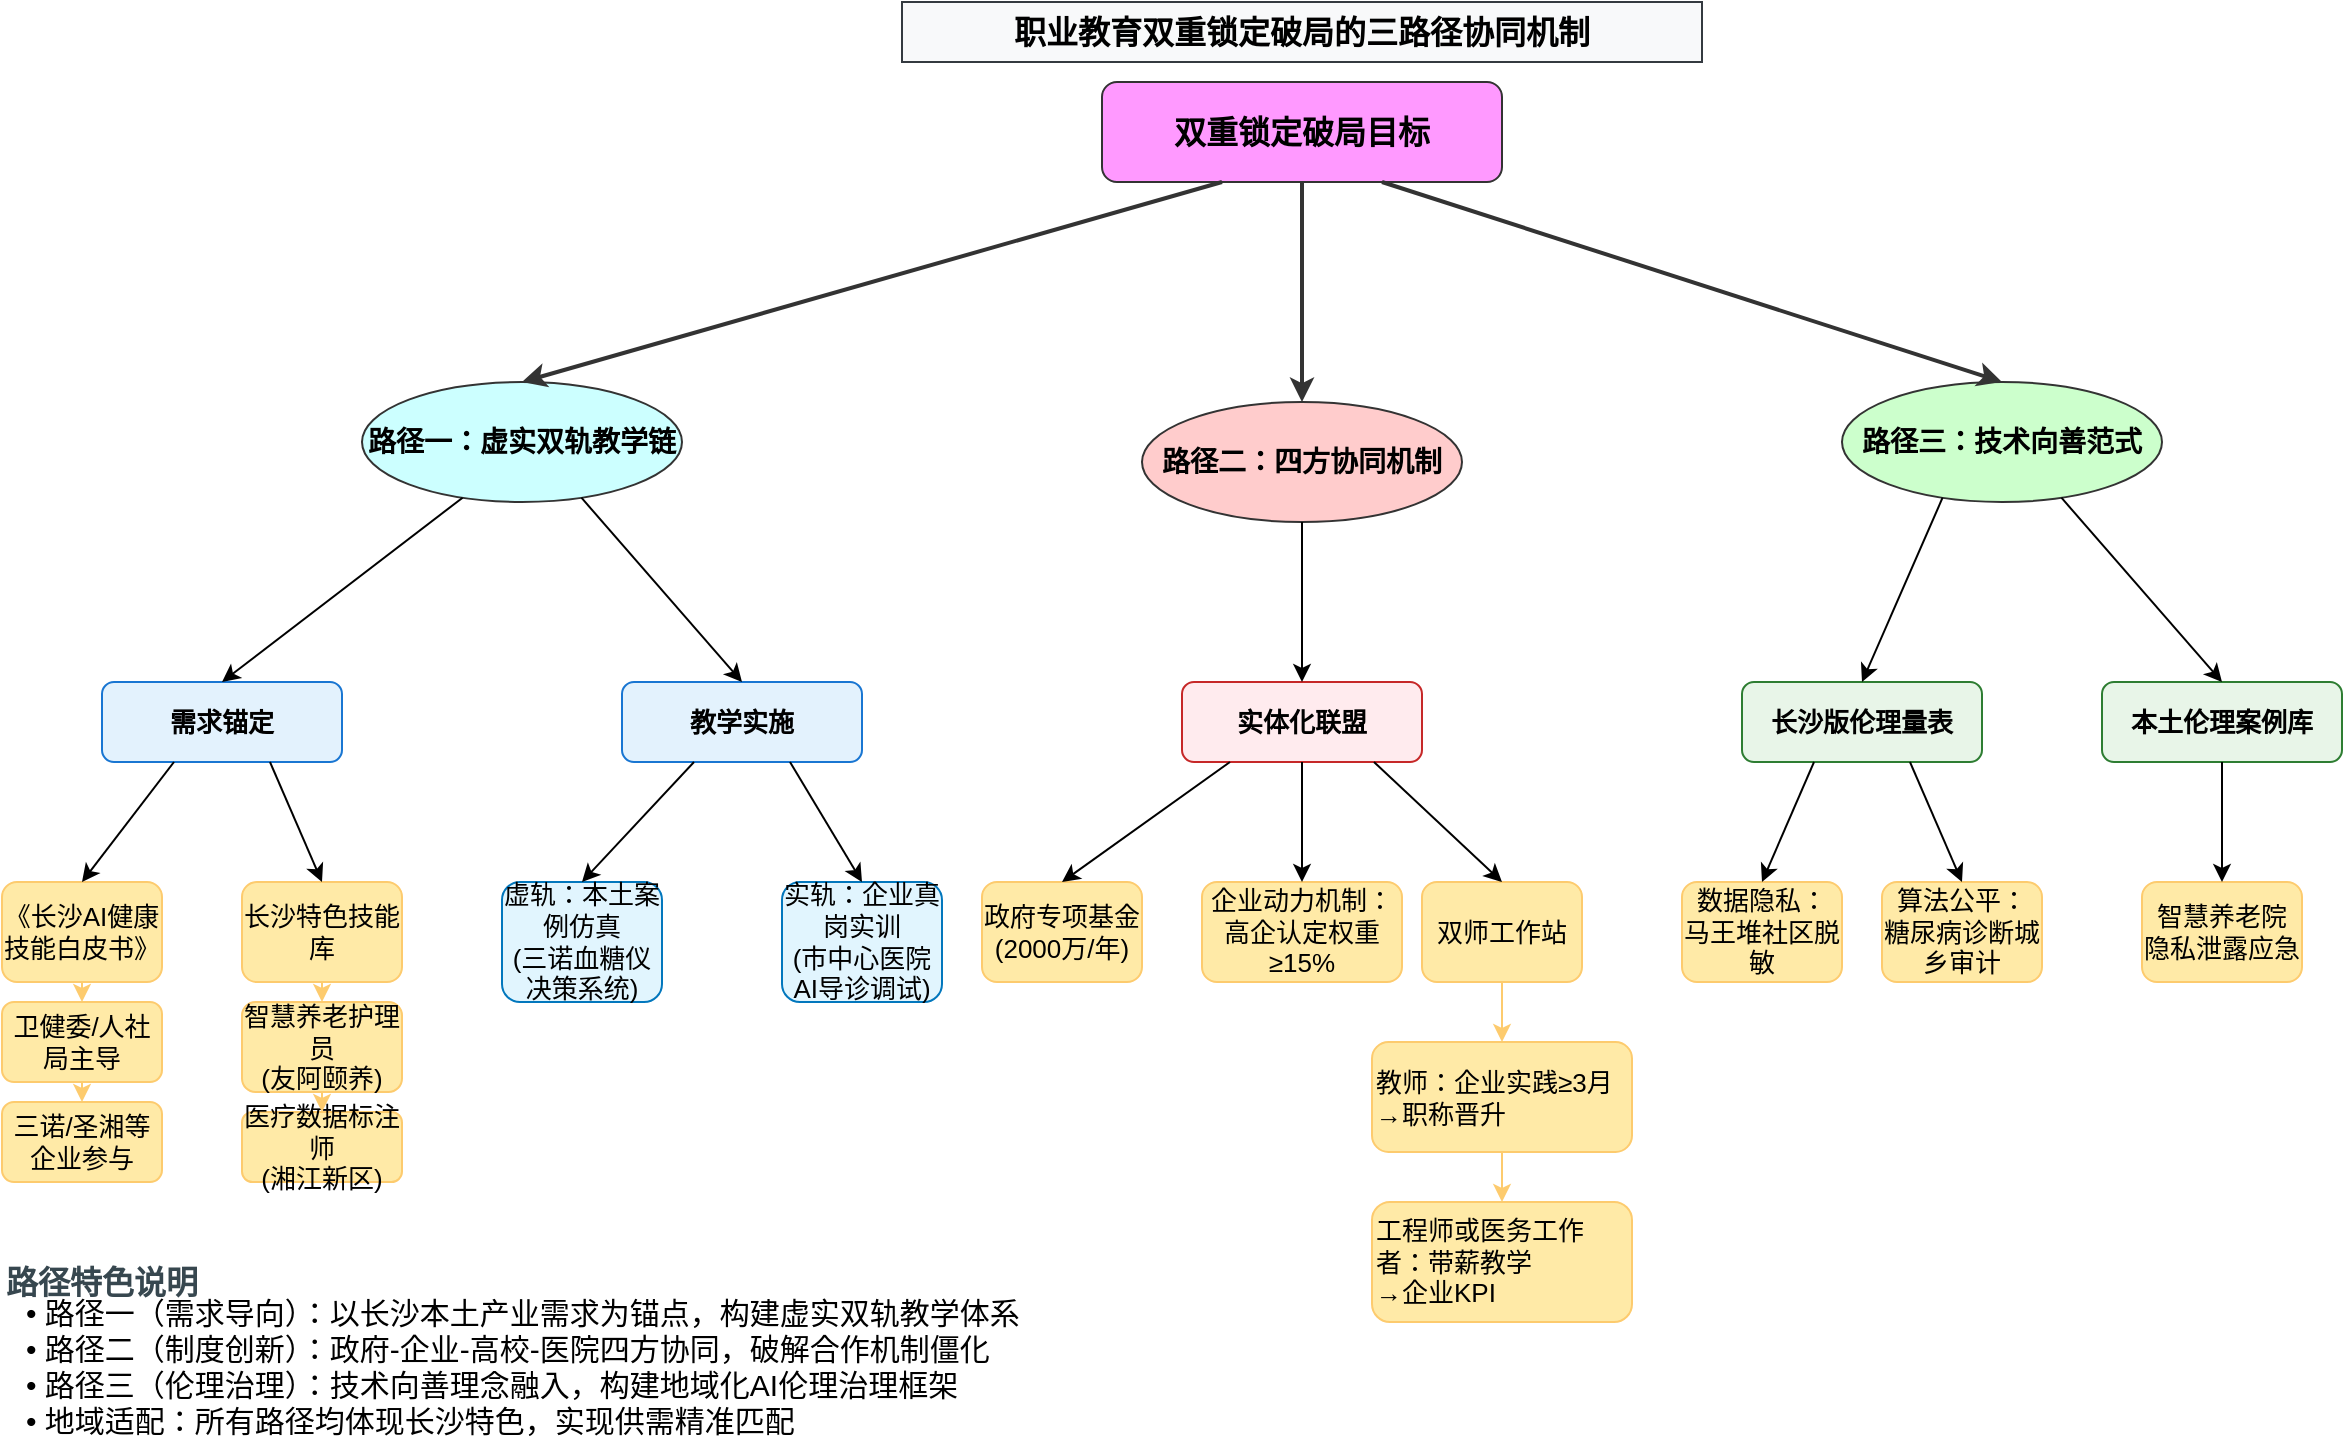 <mxfile version="28.0.7">
  <diagram name="双重锁定破局路径" id="breakout-paths">
    <mxGraphModel dx="1420" dy="743" grid="1" gridSize="10" guides="1" tooltips="1" connect="1" arrows="1" fold="1" page="1" pageScale="1" pageWidth="1600" pageHeight="1200" math="0" shadow="0">
      <root>
        <mxCell id="0" />
        <mxCell id="1" parent="0" />
        <mxCell id="A" value="双重锁定破局目标" style="rounded=1;whiteSpace=wrap;html=1;fontSize=16;fontStyle=1;fillColor=#ff99ff;strokeColor=#333333;align=center;verticalAlign=middle;" parent="1" vertex="1">
          <mxGeometry x="650" y="50" width="200" height="50" as="geometry" />
        </mxCell>
        <mxCell id="B" value="路径一：虚实双轨教学链" style="ellipse;whiteSpace=wrap;html=1;fontSize=14;fontStyle=1;fillColor=#ccffff;strokeColor=#333333;align=center;" parent="1" vertex="1">
          <mxGeometry x="280" y="200" width="160" height="60" as="geometry" />
        </mxCell>
        <mxCell id="C" value="路径二：四方协同机制" style="ellipse;whiteSpace=wrap;html=1;fontSize=14;fontStyle=1;fillColor=#ffcccc;strokeColor=#333333;align=center;" parent="1" vertex="1">
          <mxGeometry x="670" y="210" width="160" height="60" as="geometry" />
        </mxCell>
        <mxCell id="D" value="路径三：技术向善范式" style="ellipse;whiteSpace=wrap;html=1;fontSize=14;fontStyle=1;fillColor=#ccffcc;strokeColor=#333333;align=center;" parent="1" vertex="1">
          <mxGeometry x="1020" y="200" width="160" height="60" as="geometry" />
        </mxCell>
        <mxCell id="B1" value="需求锚定" style="rounded=1;whiteSpace=wrap;html=1;fontSize=13;fontStyle=1;fillColor=#e3f2fd;strokeColor=#1976d2;" parent="1" vertex="1">
          <mxGeometry x="150" y="350" width="120" height="40" as="geometry" />
        </mxCell>
        <mxCell id="B2" value="教学实施" style="rounded=1;whiteSpace=wrap;html=1;fontSize=13;fontStyle=1;fillColor=#e3f2fd;strokeColor=#1976d2;" parent="1" vertex="1">
          <mxGeometry x="410" y="350" width="120" height="40" as="geometry" />
        </mxCell>
        <mxCell id="B11" value="《长沙AI健康技能白皮书》" style="rounded=1;whiteSpace=wrap;html=1;fontSize=13;fillColor=#ffeaa7;strokeColor=#fdcb6e;" parent="1" vertex="1">
          <mxGeometry x="100" y="450" width="80" height="50" as="geometry" />
        </mxCell>
        <mxCell id="B111" value="卫健委/人社局主导" style="rounded=1;whiteSpace=wrap;html=1;fontSize=13;fillColor=#ffeaa7;strokeColor=#fdcb6e;" parent="1" vertex="1">
          <mxGeometry x="100" y="510" width="80" height="40" as="geometry" />
        </mxCell>
        <mxCell id="B112" value="三诺/圣湘等企业参与" style="rounded=1;whiteSpace=wrap;html=1;fontSize=13;fillColor=#ffeaa7;strokeColor=#fdcb6e;" parent="1" vertex="1">
          <mxGeometry x="100" y="560" width="80" height="40" as="geometry" />
        </mxCell>
        <mxCell id="B12" value="长沙特色技能库" style="rounded=1;whiteSpace=wrap;html=1;fontSize=13;fillColor=#ffeaa7;strokeColor=#fdcb6e;" parent="1" vertex="1">
          <mxGeometry x="220" y="450" width="80" height="50" as="geometry" />
        </mxCell>
        <mxCell id="B121" value="智慧养老护理员&#xa;(友阿颐养)" style="rounded=1;whiteSpace=wrap;html=1;fontSize=13;fillColor=#ffeaa7;strokeColor=#fdcb6e;" parent="1" vertex="1">
          <mxGeometry x="220" y="510" width="80" height="45" as="geometry" />
        </mxCell>
        <mxCell id="B122" value="医疗数据标注师&#xa;(湘江新区)" style="rounded=1;whiteSpace=wrap;html=1;fontSize=13;fillColor=#ffeaa7;strokeColor=#fdcb6e;" parent="1" vertex="1">
          <mxGeometry x="220" y="565" width="80" height="35" as="geometry" />
        </mxCell>
        <mxCell id="B21" value="虚轨：本土案例仿真&#xa;(三诺血糖仪决策系统)" style="rounded=1;whiteSpace=wrap;html=1;fontSize=13;fillColor=#e1f5fe;strokeColor=#0277bd;" parent="1" vertex="1">
          <mxGeometry x="350" y="450" width="80" height="60" as="geometry" />
        </mxCell>
        <mxCell id="B22" value="实轨：企业真岗实训&#xa;(市中心医院AI导诊调试)" style="rounded=1;whiteSpace=wrap;html=1;fontSize=13;fillColor=#e1f5fe;strokeColor=#0277bd;" parent="1" vertex="1">
          <mxGeometry x="490" y="450" width="80" height="60" as="geometry" />
        </mxCell>
        <mxCell id="C1" value="实体化联盟" style="rounded=1;whiteSpace=wrap;html=1;fontSize=13;fontStyle=1;fillColor=#ffebee;strokeColor=#c62828;" parent="1" vertex="1">
          <mxGeometry x="690" y="350" width="120" height="40" as="geometry" />
        </mxCell>
        <mxCell id="C11" value="政府专项基金&#xa;(2000万/年)" style="rounded=1;whiteSpace=wrap;html=1;fontSize=13;fillColor=#ffeaa7;strokeColor=#fdcb6e;" parent="1" vertex="1">
          <mxGeometry x="590" y="450" width="80" height="50" as="geometry" />
        </mxCell>
        <mxCell id="C12" value="企业动力机制：&#xa;高企认定权重≥15%" style="rounded=1;whiteSpace=wrap;html=1;fontSize=13;fillColor=#ffeaa7;strokeColor=#fdcb6e;" parent="1" vertex="1">
          <mxGeometry x="700" y="450" width="100" height="50" as="geometry" />
        </mxCell>
        <mxCell id="C13" value="双师工作站" style="rounded=1;whiteSpace=wrap;html=1;fontSize=13;fillColor=#ffeaa7;strokeColor=#fdcb6e;" parent="1" vertex="1">
          <mxGeometry x="810" y="450" width="80" height="50" as="geometry" />
        </mxCell>
        <mxCell id="C131" value="教师：企业实践≥3月&#xa;→职称晋升" style="rounded=1;whiteSpace=wrap;html=1;fontSize=13;fillColor=#ffeaa7;strokeColor=#fdcb6e;align=left;" parent="1" vertex="1">
          <mxGeometry x="785" y="530" width="130" height="55" as="geometry" />
        </mxCell>
        <mxCell id="C132" value="工程师或医务工作者：带薪教学&lt;br&gt;→企业KPI" style="rounded=1;whiteSpace=wrap;html=1;fontSize=13;fillColor=#ffeaa7;strokeColor=#fdcb6e;align=left;" parent="1" vertex="1">
          <mxGeometry x="785" y="610" width="130" height="60" as="geometry" />
        </mxCell>
        <mxCell id="D1" value="长沙版伦理量表" style="rounded=1;whiteSpace=wrap;html=1;fontSize=13;fontStyle=1;fillColor=#e8f5e8;strokeColor=#2e7d32;" parent="1" vertex="1">
          <mxGeometry x="970" y="350" width="120" height="40" as="geometry" />
        </mxCell>
        <mxCell id="D2" value="本土伦理案例库" style="rounded=1;whiteSpace=wrap;html=1;fontSize=13;fontStyle=1;fillColor=#e8f5e8;strokeColor=#2e7d32;" parent="1" vertex="1">
          <mxGeometry x="1150" y="350" width="120" height="40" as="geometry" />
        </mxCell>
        <mxCell id="D11" value="数据隐私：&#xa;马王堆社区脱敏" style="rounded=1;whiteSpace=wrap;html=1;fontSize=13;fillColor=#ffeaa7;strokeColor=#fdcb6e;" parent="1" vertex="1">
          <mxGeometry x="940" y="450" width="80" height="50" as="geometry" />
        </mxCell>
        <mxCell id="D12" value="算法公平：&#xa;糖尿病诊断城乡审计" style="rounded=1;whiteSpace=wrap;html=1;fontSize=13;fillColor=#ffeaa7;strokeColor=#fdcb6e;" parent="1" vertex="1">
          <mxGeometry x="1040" y="450" width="80" height="50" as="geometry" />
        </mxCell>
        <mxCell id="D21" value="智慧养老院&#xa;隐私泄露应急" style="rounded=1;whiteSpace=wrap;html=1;fontSize=13;fillColor=#ffeaa7;strokeColor=#fdcb6e;" parent="1" vertex="1">
          <mxGeometry x="1170" y="450" width="80" height="50" as="geometry" />
        </mxCell>
        <mxCell id="arrow1" value="" style="endArrow=classic;html=1;rounded=0;exitX=0.3;exitY=1;exitDx=0;exitDy=0;entryX=0.5;entryY=0;entryDx=0;entryDy=0;strokeWidth=2;strokeColor=#333333;" parent="1" source="A" target="B" edge="1">
          <mxGeometry relative="1" as="geometry" />
        </mxCell>
        <mxCell id="arrow2" value="" style="endArrow=classic;html=1;rounded=0;exitX=0.5;exitY=1;exitDx=0;exitDy=0;entryX=0.5;entryY=0;entryDx=0;entryDy=0;strokeWidth=2;strokeColor=#333333;" parent="1" source="A" target="C" edge="1">
          <mxGeometry relative="1" as="geometry" />
        </mxCell>
        <mxCell id="arrow3" value="" style="endArrow=classic;html=1;rounded=0;exitX=0.7;exitY=1;exitDx=0;exitDy=0;entryX=0.5;entryY=0;entryDx=0;entryDy=0;strokeWidth=2;strokeColor=#333333;" parent="1" source="A" target="D" edge="1">
          <mxGeometry relative="1" as="geometry" />
        </mxCell>
        <mxCell id="arrow4" value="" style="endArrow=classic;html=1;rounded=0;exitX=0.3;exitY=1;exitDx=0;exitDy=0;entryX=0.5;entryY=0;entryDx=0;entryDy=0;" parent="1" source="B" target="B1" edge="1">
          <mxGeometry relative="1" as="geometry" />
        </mxCell>
        <mxCell id="arrow5" value="" style="endArrow=classic;html=1;rounded=0;exitX=0.7;exitY=1;exitDx=0;exitDy=0;entryX=0.5;entryY=0;entryDx=0;entryDy=0;" parent="1" source="B" target="B2" edge="1">
          <mxGeometry relative="1" as="geometry" />
        </mxCell>
        <mxCell id="arrow6" value="" style="endArrow=classic;html=1;rounded=0;exitX=0.3;exitY=1;exitDx=0;exitDy=0;entryX=0.5;entryY=0;entryDx=0;entryDy=0;" parent="1" source="B1" target="B11" edge="1">
          <mxGeometry relative="1" as="geometry" />
        </mxCell>
        <mxCell id="arrow7" value="" style="endArrow=classic;html=1;rounded=0;exitX=0.7;exitY=1;exitDx=0;exitDy=0;entryX=0.5;entryY=0;entryDx=0;entryDy=0;" parent="1" source="B1" target="B12" edge="1">
          <mxGeometry relative="1" as="geometry" />
        </mxCell>
        <mxCell id="arrow8" value="" style="endArrow=classic;html=1;rounded=0;exitX=0.5;exitY=1;exitDx=0;exitDy=0;entryX=0.5;entryY=0;entryDx=0;entryDy=0;" parent="1" source="C" target="C1" edge="1">
          <mxGeometry relative="1" as="geometry" />
        </mxCell>
        <mxCell id="arrow9" value="" style="endArrow=classic;html=1;rounded=0;exitX=0.2;exitY=1;exitDx=0;exitDy=0;entryX=0.5;entryY=0;entryDx=0;entryDy=0;" parent="1" source="C1" target="C11" edge="1">
          <mxGeometry relative="1" as="geometry" />
        </mxCell>
        <mxCell id="arrow10" value="" style="endArrow=classic;html=1;rounded=0;exitX=0.5;exitY=1;exitDx=0;exitDy=0;entryX=0.5;entryY=0;entryDx=0;entryDy=0;" parent="1" source="C1" target="C12" edge="1">
          <mxGeometry relative="1" as="geometry" />
        </mxCell>
        <mxCell id="arrow11" value="" style="endArrow=classic;html=1;rounded=0;exitX=0.8;exitY=1;exitDx=0;exitDy=0;entryX=0.5;entryY=0;entryDx=0;entryDy=0;" parent="1" source="C1" target="C13" edge="1">
          <mxGeometry relative="1" as="geometry" />
        </mxCell>
        <mxCell id="arrow12" value="" style="endArrow=classic;html=1;rounded=0;exitX=0.3;exitY=1;exitDx=0;exitDy=0;entryX=0.5;entryY=0;entryDx=0;entryDy=0;" parent="1" source="D" target="D1" edge="1">
          <mxGeometry relative="1" as="geometry" />
        </mxCell>
        <mxCell id="arrow13" value="" style="endArrow=classic;html=1;rounded=0;exitX=0.7;exitY=1;exitDx=0;exitDy=0;entryX=0.5;entryY=0;entryDx=0;entryDy=0;" parent="1" source="D" target="D2" edge="1">
          <mxGeometry relative="1" as="geometry" />
        </mxCell>
        <mxCell id="arrow14" value="" style="endArrow=classic;html=1;rounded=0;exitX=0.3;exitY=1;exitDx=0;exitDy=0;entryX=0.5;entryY=0;entryDx=0;entryDy=0;" parent="1" source="D1" target="D11" edge="1">
          <mxGeometry relative="1" as="geometry" />
        </mxCell>
        <mxCell id="arrow15" value="" style="endArrow=classic;html=1;rounded=0;exitX=0.7;exitY=1;exitDx=0;exitDy=0;entryX=0.5;entryY=0;entryDx=0;entryDy=0;" parent="1" source="D1" target="D12" edge="1">
          <mxGeometry relative="1" as="geometry" />
        </mxCell>
        <mxCell id="arrow16" value="" style="endArrow=classic;html=1;rounded=0;exitX=0.5;exitY=1;exitDx=0;exitDy=0;entryX=0.5;entryY=0;entryDx=0;entryDy=0;" parent="1" source="D2" target="D21" edge="1">
          <mxGeometry relative="1" as="geometry" />
        </mxCell>
        <mxCell id="arrow17" value="" style="endArrow=classic;html=1;rounded=0;exitX=0.5;exitY=1;exitDx=0;exitDy=0;entryX=0.5;entryY=0;entryDx=0;entryDy=0;strokeColor=#fdcb6e;fontSize=13;" parent="1" source="B11" target="B111" edge="1">
          <mxGeometry relative="1" as="geometry" />
        </mxCell>
        <mxCell id="arrow18" value="" style="endArrow=classic;html=1;rounded=0;exitX=0.5;exitY=1;exitDx=0;exitDy=0;entryX=0.5;entryY=0;entryDx=0;entryDy=0;strokeColor=#fdcb6e;fontSize=13;" parent="1" source="B111" target="B112" edge="1">
          <mxGeometry relative="1" as="geometry" />
        </mxCell>
        <mxCell id="arrow19" value="" style="endArrow=classic;html=1;rounded=0;exitX=0.5;exitY=1;exitDx=0;exitDy=0;entryX=0.5;entryY=0;entryDx=0;entryDy=0;strokeColor=#fdcb6e;fontSize=13;" parent="1" source="B12" target="B121" edge="1">
          <mxGeometry relative="1" as="geometry" />
        </mxCell>
        <mxCell id="arrow20" value="" style="endArrow=classic;html=1;rounded=0;exitX=0.5;exitY=1;exitDx=0;exitDy=0;entryX=0.5;entryY=0;entryDx=0;entryDy=0;strokeColor=#fdcb6e;fontSize=13;" parent="1" source="B121" target="B122" edge="1">
          <mxGeometry relative="1" as="geometry" />
        </mxCell>
        <mxCell id="arrow21" value="" style="endArrow=classic;html=1;rounded=0;exitX=0.5;exitY=1;exitDx=0;exitDy=0;entryX=0.5;entryY=0;entryDx=0;entryDy=0;strokeColor=#fdcb6e;fontSize=13;" parent="1" source="C13" target="C131" edge="1">
          <mxGeometry relative="1" as="geometry" />
        </mxCell>
        <mxCell id="arrow22" value="" style="endArrow=classic;html=1;rounded=0;exitX=0.5;exitY=1;exitDx=0;exitDy=0;entryX=0.5;entryY=0;entryDx=0;entryDy=0;strokeColor=#fdcb6e;fontSize=13;" parent="1" source="C131" target="C132" edge="1">
          <mxGeometry relative="1" as="geometry" />
        </mxCell>
        <mxCell id="arrow23" value="" style="endArrow=classic;html=1;rounded=0;exitX=0.3;exitY=1;exitDx=0;exitDy=0;entryX=0.5;entryY=0;entryDx=0;entryDy=0;" parent="1" source="B2" target="B21" edge="1">
          <mxGeometry relative="1" as="geometry" />
        </mxCell>
        <mxCell id="arrow24" value="" style="endArrow=classic;html=1;rounded=0;exitX=0.7;exitY=1;exitDx=0;exitDy=0;entryX=0.5;entryY=0;entryDx=0;entryDy=0;" parent="1" source="B2" target="B22" edge="1">
          <mxGeometry relative="1" as="geometry" />
        </mxCell>
        <mxCell id="title" value="职业教育双重锁定破局的三路径协同机制" style="rounded=0;whiteSpace=wrap;html=1;fontSize=16;fontStyle=1;fillColor=#f8f9fa;strokeColor=#343a40;align=center;verticalAlign=middle;" parent="1" vertex="1">
          <mxGeometry x="550" y="10" width="400" height="30" as="geometry" />
        </mxCell>
        <mxCell id="path-description" value="路径特色说明" style="text;html=1;strokeColor=none;fillColor=none;align=left;verticalAlign=middle;whiteSpace=wrap;rounded=0;fontSize=16;fontStyle=1;fontColor=#37474f;" parent="1" vertex="1">
          <mxGeometry x="100" y="640" width="120" height="20" as="geometry" />
        </mxCell>
        <mxCell id="description-content" value="• 路径一（需求导向）：以长沙本土产业需求为锚点，构建虚实双轨教学体系&#xa;• 路径二（制度创新）：政府-企业-高校-医院四方协同，破解合作机制僵化&#xa;• 路径三（伦理治理）：技术向善理念融入，构建地域化AI伦理治理框架&#xa;• 地域适配：所有路径均体现长沙特色，实现供需精准匹配" style="text;html=1;strokeColor=none;fillColor=none;align=left;verticalAlign=top;whiteSpace=wrap;rounded=1;fontSize=15;spacingLeft=10;spacingTop=10;" parent="1" vertex="1">
          <mxGeometry x="100" y="640" width="610" height="80" as="geometry" />
        </mxCell>
      </root>
    </mxGraphModel>
  </diagram>
</mxfile>
